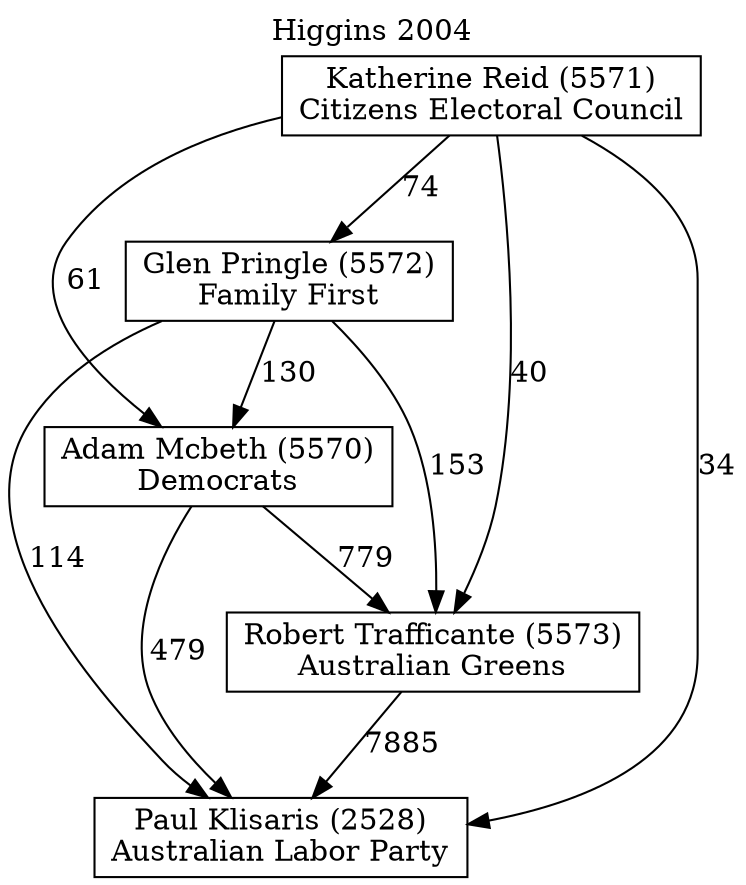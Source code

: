 // House preference flow
digraph "Paul Klisaris (2528)_Higgins_2004" {
	graph [label="Higgins 2004" labelloc=t mclimit=10]
	node [shape=box]
	"Paul Klisaris (2528)" [label="Paul Klisaris (2528)
Australian Labor Party"]
	"Robert Trafficante (5573)" [label="Robert Trafficante (5573)
Australian Greens"]
	"Adam Mcbeth (5570)" [label="Adam Mcbeth (5570)
Democrats"]
	"Glen Pringle (5572)" [label="Glen Pringle (5572)
Family First"]
	"Katherine Reid (5571)" [label="Katherine Reid (5571)
Citizens Electoral Council"]
	"Robert Trafficante (5573)" -> "Paul Klisaris (2528)" [label=7885]
	"Adam Mcbeth (5570)" -> "Robert Trafficante (5573)" [label=779]
	"Glen Pringle (5572)" -> "Adam Mcbeth (5570)" [label=130]
	"Katherine Reid (5571)" -> "Glen Pringle (5572)" [label=74]
	"Adam Mcbeth (5570)" -> "Paul Klisaris (2528)" [label=479]
	"Glen Pringle (5572)" -> "Paul Klisaris (2528)" [label=114]
	"Katherine Reid (5571)" -> "Paul Klisaris (2528)" [label=34]
	"Katherine Reid (5571)" -> "Adam Mcbeth (5570)" [label=61]
	"Glen Pringle (5572)" -> "Robert Trafficante (5573)" [label=153]
	"Katherine Reid (5571)" -> "Robert Trafficante (5573)" [label=40]
}
